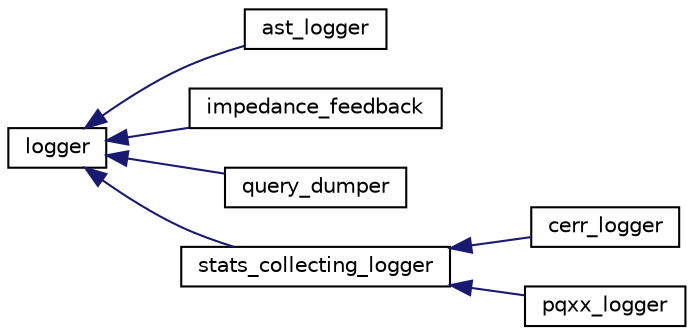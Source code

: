 digraph "Graphical Class Hierarchy"
{
 // LATEX_PDF_SIZE
  edge [fontname="Helvetica",fontsize="10",labelfontname="Helvetica",labelfontsize="10"];
  node [fontname="Helvetica",fontsize="10",shape=record];
  rankdir="LR";
  Node0 [label="logger",height=0.2,width=0.4,color="black", fillcolor="white", style="filled",URL="$structlogger.html",tooltip="logger base class"];
  Node0 -> Node1 [dir="back",color="midnightblue",fontsize="10",style="solid",fontname="Helvetica"];
  Node1 [label="ast_logger",height=0.2,width=0.4,color="black", fillcolor="white", style="filled",URL="$structast__logger.html",tooltip=" "];
  Node0 -> Node2 [dir="back",color="midnightblue",fontsize="10",style="solid",fontname="Helvetica"];
  Node2 [label="impedance_feedback",height=0.2,width=0.4,color="black", fillcolor="white", style="filled",URL="$structimpedance__feedback.html",tooltip=" "];
  Node0 -> Node3 [dir="back",color="midnightblue",fontsize="10",style="solid",fontname="Helvetica"];
  Node3 [label="query_dumper",height=0.2,width=0.4,color="black", fillcolor="white", style="filled",URL="$structquery__dumper.html",tooltip="logger to dump all generated queries"];
  Node0 -> Node4 [dir="back",color="midnightblue",fontsize="10",style="solid",fontname="Helvetica"];
  Node4 [label="stats_collecting_logger",height=0.2,width=0.4,color="black", fillcolor="white", style="filled",URL="$structstats__collecting__logger.html",tooltip="logger for statistics collection"];
  Node4 -> Node5 [dir="back",color="midnightblue",fontsize="10",style="solid",fontname="Helvetica"];
  Node5 [label="cerr_logger",height=0.2,width=0.4,color="black", fillcolor="white", style="filled",URL="$structcerr__logger.html",tooltip="stderr logger"];
  Node4 -> Node6 [dir="back",color="midnightblue",fontsize="10",style="solid",fontname="Helvetica"];
  Node6 [label="pqxx_logger",height=0.2,width=0.4,color="black", fillcolor="white", style="filled",URL="$structpqxx__logger.html",tooltip="logger to postgres database"];
}
